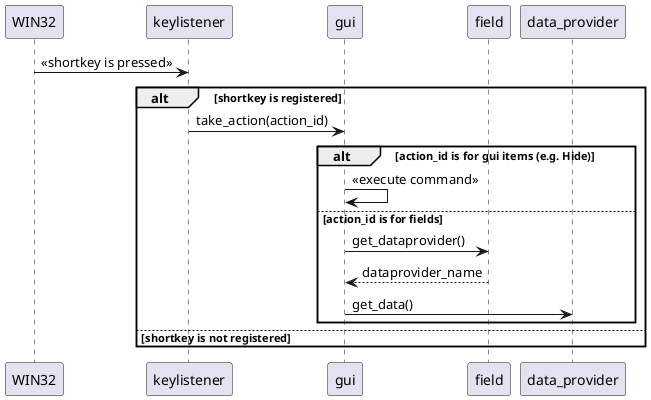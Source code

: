 @startuml
WIN32 -> keylistener: <<shortkey is pressed>>
alt shortkey is registered

keylistener -> gui: take_action(action_id)

alt action_id is for gui items (e.g. Hide)
gui -> gui: <<execute command>>
else action_id is for fields
gui -> field: get_dataprovider()
gui <-- field: dataprovider_name
gui-> data_provider: get_data()

end

else shortkey is not registered

end
@enduml